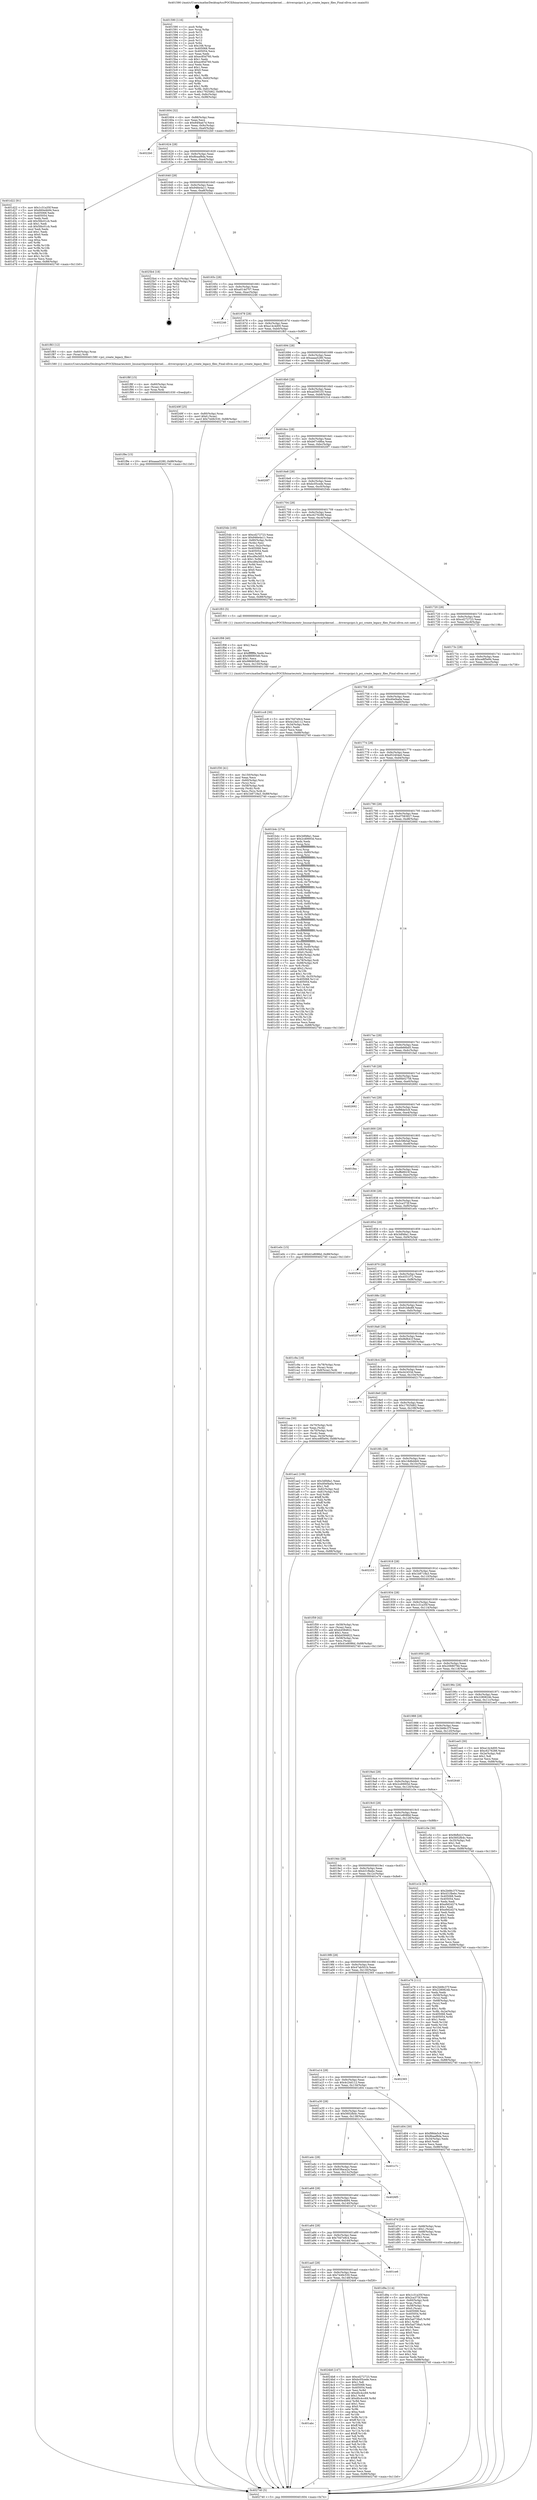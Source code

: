 digraph "0x401590" {
  label = "0x401590 (/mnt/c/Users/mathe/Desktop/tcc/POCII/binaries/extr_linuxarchpowerpckernel......driverspcipci.h_pci_create_legacy_files_Final-ollvm.out::main(0))"
  labelloc = "t"
  node[shape=record]

  Entry [label="",width=0.3,height=0.3,shape=circle,fillcolor=black,style=filled]
  "0x401604" [label="{
     0x401604 [32]\l
     | [instrs]\l
     &nbsp;&nbsp;0x401604 \<+6\>: mov -0x88(%rbp),%eax\l
     &nbsp;&nbsp;0x40160a \<+2\>: mov %eax,%ecx\l
     &nbsp;&nbsp;0x40160c \<+6\>: sub $0x84f4ab7d,%ecx\l
     &nbsp;&nbsp;0x401612 \<+6\>: mov %eax,-0x9c(%rbp)\l
     &nbsp;&nbsp;0x401618 \<+6\>: mov %ecx,-0xa0(%rbp)\l
     &nbsp;&nbsp;0x40161e \<+6\>: je 00000000004022b0 \<main+0xd20\>\l
  }"]
  "0x4022b0" [label="{
     0x4022b0\l
  }", style=dashed]
  "0x401624" [label="{
     0x401624 [28]\l
     | [instrs]\l
     &nbsp;&nbsp;0x401624 \<+5\>: jmp 0000000000401629 \<main+0x99\>\l
     &nbsp;&nbsp;0x401629 \<+6\>: mov -0x9c(%rbp),%eax\l
     &nbsp;&nbsp;0x40162f \<+5\>: sub $0x8baaf8da,%eax\l
     &nbsp;&nbsp;0x401634 \<+6\>: mov %eax,-0xa4(%rbp)\l
     &nbsp;&nbsp;0x40163a \<+6\>: je 0000000000401d22 \<main+0x792\>\l
  }"]
  Exit [label="",width=0.3,height=0.3,shape=circle,fillcolor=black,style=filled,peripheries=2]
  "0x401d22" [label="{
     0x401d22 [91]\l
     | [instrs]\l
     &nbsp;&nbsp;0x401d22 \<+5\>: mov $0x1c31a35f,%eax\l
     &nbsp;&nbsp;0x401d27 \<+5\>: mov $0x660e4b94,%ecx\l
     &nbsp;&nbsp;0x401d2c \<+7\>: mov 0x405068,%edx\l
     &nbsp;&nbsp;0x401d33 \<+7\>: mov 0x405054,%esi\l
     &nbsp;&nbsp;0x401d3a \<+2\>: mov %edx,%edi\l
     &nbsp;&nbsp;0x401d3c \<+6\>: add $0x5fdc01cb,%edi\l
     &nbsp;&nbsp;0x401d42 \<+3\>: sub $0x1,%edi\l
     &nbsp;&nbsp;0x401d45 \<+6\>: sub $0x5fdc01cb,%edi\l
     &nbsp;&nbsp;0x401d4b \<+3\>: imul %edi,%edx\l
     &nbsp;&nbsp;0x401d4e \<+3\>: and $0x1,%edx\l
     &nbsp;&nbsp;0x401d51 \<+3\>: cmp $0x0,%edx\l
     &nbsp;&nbsp;0x401d54 \<+4\>: sete %r8b\l
     &nbsp;&nbsp;0x401d58 \<+3\>: cmp $0xa,%esi\l
     &nbsp;&nbsp;0x401d5b \<+4\>: setl %r9b\l
     &nbsp;&nbsp;0x401d5f \<+3\>: mov %r8b,%r10b\l
     &nbsp;&nbsp;0x401d62 \<+3\>: and %r9b,%r10b\l
     &nbsp;&nbsp;0x401d65 \<+3\>: xor %r9b,%r8b\l
     &nbsp;&nbsp;0x401d68 \<+3\>: or %r8b,%r10b\l
     &nbsp;&nbsp;0x401d6b \<+4\>: test $0x1,%r10b\l
     &nbsp;&nbsp;0x401d6f \<+3\>: cmovne %ecx,%eax\l
     &nbsp;&nbsp;0x401d72 \<+6\>: mov %eax,-0x88(%rbp)\l
     &nbsp;&nbsp;0x401d78 \<+5\>: jmp 0000000000402740 \<main+0x11b0\>\l
  }"]
  "0x401640" [label="{
     0x401640 [28]\l
     | [instrs]\l
     &nbsp;&nbsp;0x401640 \<+5\>: jmp 0000000000401645 \<main+0xb5\>\l
     &nbsp;&nbsp;0x401645 \<+6\>: mov -0x9c(%rbp),%eax\l
     &nbsp;&nbsp;0x40164b \<+5\>: sub $0x946e4a11,%eax\l
     &nbsp;&nbsp;0x401650 \<+6\>: mov %eax,-0xa8(%rbp)\l
     &nbsp;&nbsp;0x401656 \<+6\>: je 00000000004025b4 \<main+0x1024\>\l
  }"]
  "0x401abc" [label="{
     0x401abc\l
  }", style=dashed]
  "0x4025b4" [label="{
     0x4025b4 [18]\l
     | [instrs]\l
     &nbsp;&nbsp;0x4025b4 \<+3\>: mov -0x2c(%rbp),%eax\l
     &nbsp;&nbsp;0x4025b7 \<+4\>: lea -0x28(%rbp),%rsp\l
     &nbsp;&nbsp;0x4025bb \<+1\>: pop %rbx\l
     &nbsp;&nbsp;0x4025bc \<+2\>: pop %r12\l
     &nbsp;&nbsp;0x4025be \<+2\>: pop %r13\l
     &nbsp;&nbsp;0x4025c0 \<+2\>: pop %r14\l
     &nbsp;&nbsp;0x4025c2 \<+2\>: pop %r15\l
     &nbsp;&nbsp;0x4025c4 \<+1\>: pop %rbp\l
     &nbsp;&nbsp;0x4025c5 \<+1\>: ret\l
  }"]
  "0x40165c" [label="{
     0x40165c [28]\l
     | [instrs]\l
     &nbsp;&nbsp;0x40165c \<+5\>: jmp 0000000000401661 \<main+0xd1\>\l
     &nbsp;&nbsp;0x401661 \<+6\>: mov -0x9c(%rbp),%eax\l
     &nbsp;&nbsp;0x401667 \<+5\>: sub $0xa014d707,%eax\l
     &nbsp;&nbsp;0x40166c \<+6\>: mov %eax,-0xac(%rbp)\l
     &nbsp;&nbsp;0x401672 \<+6\>: je 0000000000402246 \<main+0xcb6\>\l
  }"]
  "0x4024b8" [label="{
     0x4024b8 [147]\l
     | [instrs]\l
     &nbsp;&nbsp;0x4024b8 \<+5\>: mov $0xcd272723,%eax\l
     &nbsp;&nbsp;0x4024bd \<+5\>: mov $0xbc05cede,%ecx\l
     &nbsp;&nbsp;0x4024c2 \<+2\>: mov $0x1,%dl\l
     &nbsp;&nbsp;0x4024c4 \<+7\>: mov 0x405068,%esi\l
     &nbsp;&nbsp;0x4024cb \<+7\>: mov 0x405054,%edi\l
     &nbsp;&nbsp;0x4024d2 \<+3\>: mov %esi,%r8d\l
     &nbsp;&nbsp;0x4024d5 \<+7\>: sub $0xd0c4cc69,%r8d\l
     &nbsp;&nbsp;0x4024dc \<+4\>: sub $0x1,%r8d\l
     &nbsp;&nbsp;0x4024e0 \<+7\>: add $0xd0c4cc69,%r8d\l
     &nbsp;&nbsp;0x4024e7 \<+4\>: imul %r8d,%esi\l
     &nbsp;&nbsp;0x4024eb \<+3\>: and $0x1,%esi\l
     &nbsp;&nbsp;0x4024ee \<+3\>: cmp $0x0,%esi\l
     &nbsp;&nbsp;0x4024f1 \<+4\>: sete %r9b\l
     &nbsp;&nbsp;0x4024f5 \<+3\>: cmp $0xa,%edi\l
     &nbsp;&nbsp;0x4024f8 \<+4\>: setl %r10b\l
     &nbsp;&nbsp;0x4024fc \<+3\>: mov %r9b,%r11b\l
     &nbsp;&nbsp;0x4024ff \<+4\>: xor $0xff,%r11b\l
     &nbsp;&nbsp;0x402503 \<+3\>: mov %r10b,%bl\l
     &nbsp;&nbsp;0x402506 \<+3\>: xor $0xff,%bl\l
     &nbsp;&nbsp;0x402509 \<+3\>: xor $0x1,%dl\l
     &nbsp;&nbsp;0x40250c \<+3\>: mov %r11b,%r14b\l
     &nbsp;&nbsp;0x40250f \<+4\>: and $0xff,%r14b\l
     &nbsp;&nbsp;0x402513 \<+3\>: and %dl,%r9b\l
     &nbsp;&nbsp;0x402516 \<+3\>: mov %bl,%r15b\l
     &nbsp;&nbsp;0x402519 \<+4\>: and $0xff,%r15b\l
     &nbsp;&nbsp;0x40251d \<+3\>: and %dl,%r10b\l
     &nbsp;&nbsp;0x402520 \<+3\>: or %r9b,%r14b\l
     &nbsp;&nbsp;0x402523 \<+3\>: or %r10b,%r15b\l
     &nbsp;&nbsp;0x402526 \<+3\>: xor %r15b,%r14b\l
     &nbsp;&nbsp;0x402529 \<+3\>: or %bl,%r11b\l
     &nbsp;&nbsp;0x40252c \<+4\>: xor $0xff,%r11b\l
     &nbsp;&nbsp;0x402530 \<+3\>: or $0x1,%dl\l
     &nbsp;&nbsp;0x402533 \<+3\>: and %dl,%r11b\l
     &nbsp;&nbsp;0x402536 \<+3\>: or %r11b,%r14b\l
     &nbsp;&nbsp;0x402539 \<+4\>: test $0x1,%r14b\l
     &nbsp;&nbsp;0x40253d \<+3\>: cmovne %ecx,%eax\l
     &nbsp;&nbsp;0x402540 \<+6\>: mov %eax,-0x88(%rbp)\l
     &nbsp;&nbsp;0x402546 \<+5\>: jmp 0000000000402740 \<main+0x11b0\>\l
  }"]
  "0x402246" [label="{
     0x402246\l
  }", style=dashed]
  "0x401678" [label="{
     0x401678 [28]\l
     | [instrs]\l
     &nbsp;&nbsp;0x401678 \<+5\>: jmp 000000000040167d \<main+0xed\>\l
     &nbsp;&nbsp;0x40167d \<+6\>: mov -0x9c(%rbp),%eax\l
     &nbsp;&nbsp;0x401683 \<+5\>: sub $0xa14c4d00,%eax\l
     &nbsp;&nbsp;0x401688 \<+6\>: mov %eax,-0xb0(%rbp)\l
     &nbsp;&nbsp;0x40168e \<+6\>: je 0000000000401f83 \<main+0x9f3\>\l
  }"]
  "0x401aa0" [label="{
     0x401aa0 [28]\l
     | [instrs]\l
     &nbsp;&nbsp;0x401aa0 \<+5\>: jmp 0000000000401aa5 \<main+0x515\>\l
     &nbsp;&nbsp;0x401aa5 \<+6\>: mov -0x9c(%rbp),%eax\l
     &nbsp;&nbsp;0x401aab \<+5\>: sub $0x7449c530,%eax\l
     &nbsp;&nbsp;0x401ab0 \<+6\>: mov %eax,-0x148(%rbp)\l
     &nbsp;&nbsp;0x401ab6 \<+6\>: je 00000000004024b8 \<main+0xf28\>\l
  }"]
  "0x401f83" [label="{
     0x401f83 [12]\l
     | [instrs]\l
     &nbsp;&nbsp;0x401f83 \<+4\>: mov -0x60(%rbp),%rax\l
     &nbsp;&nbsp;0x401f87 \<+3\>: mov (%rax),%rdi\l
     &nbsp;&nbsp;0x401f8a \<+5\>: call 0000000000401580 \<pci_create_legacy_files\>\l
     | [calls]\l
     &nbsp;&nbsp;0x401580 \{1\} (/mnt/c/Users/mathe/Desktop/tcc/POCII/binaries/extr_linuxarchpowerpckernel......driverspcipci.h_pci_create_legacy_files_Final-ollvm.out::pci_create_legacy_files)\l
  }"]
  "0x401694" [label="{
     0x401694 [28]\l
     | [instrs]\l
     &nbsp;&nbsp;0x401694 \<+5\>: jmp 0000000000401699 \<main+0x109\>\l
     &nbsp;&nbsp;0x401699 \<+6\>: mov -0x9c(%rbp),%eax\l
     &nbsp;&nbsp;0x40169f \<+5\>: sub $0xaaaa5280,%eax\l
     &nbsp;&nbsp;0x4016a4 \<+6\>: mov %eax,-0xb4(%rbp)\l
     &nbsp;&nbsp;0x4016aa \<+6\>: je 000000000040249f \<main+0xf0f\>\l
  }"]
  "0x401ce6" [label="{
     0x401ce6\l
  }", style=dashed]
  "0x40249f" [label="{
     0x40249f [25]\l
     | [instrs]\l
     &nbsp;&nbsp;0x40249f \<+4\>: mov -0x80(%rbp),%rax\l
     &nbsp;&nbsp;0x4024a3 \<+6\>: movl $0x0,(%rax)\l
     &nbsp;&nbsp;0x4024a9 \<+10\>: movl $0x7449c530,-0x88(%rbp)\l
     &nbsp;&nbsp;0x4024b3 \<+5\>: jmp 0000000000402740 \<main+0x11b0\>\l
  }"]
  "0x4016b0" [label="{
     0x4016b0 [28]\l
     | [instrs]\l
     &nbsp;&nbsp;0x4016b0 \<+5\>: jmp 00000000004016b5 \<main+0x125\>\l
     &nbsp;&nbsp;0x4016b5 \<+6\>: mov -0x9c(%rbp),%eax\l
     &nbsp;&nbsp;0x4016bb \<+5\>: sub $0xad3951f3,%eax\l
     &nbsp;&nbsp;0x4016c0 \<+6\>: mov %eax,-0xb8(%rbp)\l
     &nbsp;&nbsp;0x4016c6 \<+6\>: je 000000000040231d \<main+0xd8d\>\l
  }"]
  "0x401f9e" [label="{
     0x401f9e [15]\l
     | [instrs]\l
     &nbsp;&nbsp;0x401f9e \<+10\>: movl $0xaaaa5280,-0x88(%rbp)\l
     &nbsp;&nbsp;0x401fa8 \<+5\>: jmp 0000000000402740 \<main+0x11b0\>\l
  }"]
  "0x40231d" [label="{
     0x40231d\l
  }", style=dashed]
  "0x4016cc" [label="{
     0x4016cc [28]\l
     | [instrs]\l
     &nbsp;&nbsp;0x4016cc \<+5\>: jmp 00000000004016d1 \<main+0x141\>\l
     &nbsp;&nbsp;0x4016d1 \<+6\>: mov -0x9c(%rbp),%eax\l
     &nbsp;&nbsp;0x4016d7 \<+5\>: sub $0xb67c48ba,%eax\l
     &nbsp;&nbsp;0x4016dc \<+6\>: mov %eax,-0xbc(%rbp)\l
     &nbsp;&nbsp;0x4016e2 \<+6\>: je 00000000004020f7 \<main+0xb67\>\l
  }"]
  "0x401f8f" [label="{
     0x401f8f [15]\l
     | [instrs]\l
     &nbsp;&nbsp;0x401f8f \<+4\>: mov -0x60(%rbp),%rax\l
     &nbsp;&nbsp;0x401f93 \<+3\>: mov (%rax),%rax\l
     &nbsp;&nbsp;0x401f96 \<+3\>: mov %rax,%rdi\l
     &nbsp;&nbsp;0x401f99 \<+5\>: call 0000000000401030 \<free@plt\>\l
     | [calls]\l
     &nbsp;&nbsp;0x401030 \{1\} (unknown)\l
  }"]
  "0x4020f7" [label="{
     0x4020f7\l
  }", style=dashed]
  "0x4016e8" [label="{
     0x4016e8 [28]\l
     | [instrs]\l
     &nbsp;&nbsp;0x4016e8 \<+5\>: jmp 00000000004016ed \<main+0x15d\>\l
     &nbsp;&nbsp;0x4016ed \<+6\>: mov -0x9c(%rbp),%eax\l
     &nbsp;&nbsp;0x4016f3 \<+5\>: sub $0xbc05cede,%eax\l
     &nbsp;&nbsp;0x4016f8 \<+6\>: mov %eax,-0xc0(%rbp)\l
     &nbsp;&nbsp;0x4016fe \<+6\>: je 000000000040254b \<main+0xfbb\>\l
  }"]
  "0x401f30" [label="{
     0x401f30 [41]\l
     | [instrs]\l
     &nbsp;&nbsp;0x401f30 \<+6\>: mov -0x150(%rbp),%ecx\l
     &nbsp;&nbsp;0x401f36 \<+3\>: imul %eax,%ecx\l
     &nbsp;&nbsp;0x401f39 \<+4\>: mov -0x60(%rbp),%rsi\l
     &nbsp;&nbsp;0x401f3d \<+3\>: mov (%rsi),%rsi\l
     &nbsp;&nbsp;0x401f40 \<+4\>: mov -0x58(%rbp),%rdi\l
     &nbsp;&nbsp;0x401f44 \<+3\>: movslq (%rdi),%rdi\l
     &nbsp;&nbsp;0x401f47 \<+3\>: mov %ecx,(%rsi,%rdi,4)\l
     &nbsp;&nbsp;0x401f4a \<+10\>: movl $0x1b8718a3,-0x88(%rbp)\l
     &nbsp;&nbsp;0x401f54 \<+5\>: jmp 0000000000402740 \<main+0x11b0\>\l
  }"]
  "0x40254b" [label="{
     0x40254b [105]\l
     | [instrs]\l
     &nbsp;&nbsp;0x40254b \<+5\>: mov $0xcd272723,%eax\l
     &nbsp;&nbsp;0x402550 \<+5\>: mov $0x946e4a11,%ecx\l
     &nbsp;&nbsp;0x402555 \<+4\>: mov -0x80(%rbp),%rdx\l
     &nbsp;&nbsp;0x402559 \<+2\>: mov (%rdx),%esi\l
     &nbsp;&nbsp;0x40255b \<+3\>: mov %esi,-0x2c(%rbp)\l
     &nbsp;&nbsp;0x40255e \<+7\>: mov 0x405068,%esi\l
     &nbsp;&nbsp;0x402565 \<+7\>: mov 0x405054,%edi\l
     &nbsp;&nbsp;0x40256c \<+3\>: mov %esi,%r8d\l
     &nbsp;&nbsp;0x40256f \<+7\>: add $0xcd9a3d55,%r8d\l
     &nbsp;&nbsp;0x402576 \<+4\>: sub $0x1,%r8d\l
     &nbsp;&nbsp;0x40257a \<+7\>: sub $0xcd9a3d55,%r8d\l
     &nbsp;&nbsp;0x402581 \<+4\>: imul %r8d,%esi\l
     &nbsp;&nbsp;0x402585 \<+3\>: and $0x1,%esi\l
     &nbsp;&nbsp;0x402588 \<+3\>: cmp $0x0,%esi\l
     &nbsp;&nbsp;0x40258b \<+4\>: sete %r9b\l
     &nbsp;&nbsp;0x40258f \<+3\>: cmp $0xa,%edi\l
     &nbsp;&nbsp;0x402592 \<+4\>: setl %r10b\l
     &nbsp;&nbsp;0x402596 \<+3\>: mov %r9b,%r11b\l
     &nbsp;&nbsp;0x402599 \<+3\>: and %r10b,%r11b\l
     &nbsp;&nbsp;0x40259c \<+3\>: xor %r10b,%r9b\l
     &nbsp;&nbsp;0x40259f \<+3\>: or %r9b,%r11b\l
     &nbsp;&nbsp;0x4025a2 \<+4\>: test $0x1,%r11b\l
     &nbsp;&nbsp;0x4025a6 \<+3\>: cmovne %ecx,%eax\l
     &nbsp;&nbsp;0x4025a9 \<+6\>: mov %eax,-0x88(%rbp)\l
     &nbsp;&nbsp;0x4025af \<+5\>: jmp 0000000000402740 \<main+0x11b0\>\l
  }"]
  "0x401704" [label="{
     0x401704 [28]\l
     | [instrs]\l
     &nbsp;&nbsp;0x401704 \<+5\>: jmp 0000000000401709 \<main+0x179\>\l
     &nbsp;&nbsp;0x401709 \<+6\>: mov -0x9c(%rbp),%eax\l
     &nbsp;&nbsp;0x40170f \<+5\>: sub $0xc6276288,%eax\l
     &nbsp;&nbsp;0x401714 \<+6\>: mov %eax,-0xc4(%rbp)\l
     &nbsp;&nbsp;0x40171a \<+6\>: je 0000000000401f03 \<main+0x973\>\l
  }"]
  "0x401f08" [label="{
     0x401f08 [40]\l
     | [instrs]\l
     &nbsp;&nbsp;0x401f08 \<+5\>: mov $0x2,%ecx\l
     &nbsp;&nbsp;0x401f0d \<+1\>: cltd\l
     &nbsp;&nbsp;0x401f0e \<+2\>: idiv %ecx\l
     &nbsp;&nbsp;0x401f10 \<+6\>: imul $0xfffffffe,%edx,%ecx\l
     &nbsp;&nbsp;0x401f16 \<+6\>: sub $0x986905d0,%ecx\l
     &nbsp;&nbsp;0x401f1c \<+3\>: add $0x1,%ecx\l
     &nbsp;&nbsp;0x401f1f \<+6\>: add $0x986905d0,%ecx\l
     &nbsp;&nbsp;0x401f25 \<+6\>: mov %ecx,-0x150(%rbp)\l
     &nbsp;&nbsp;0x401f2b \<+5\>: call 0000000000401160 \<next_i\>\l
     | [calls]\l
     &nbsp;&nbsp;0x401160 \{1\} (/mnt/c/Users/mathe/Desktop/tcc/POCII/binaries/extr_linuxarchpowerpckernel......driverspcipci.h_pci_create_legacy_files_Final-ollvm.out::next_i)\l
  }"]
  "0x401f03" [label="{
     0x401f03 [5]\l
     | [instrs]\l
     &nbsp;&nbsp;0x401f03 \<+5\>: call 0000000000401160 \<next_i\>\l
     | [calls]\l
     &nbsp;&nbsp;0x401160 \{1\} (/mnt/c/Users/mathe/Desktop/tcc/POCII/binaries/extr_linuxarchpowerpckernel......driverspcipci.h_pci_create_legacy_files_Final-ollvm.out::next_i)\l
  }"]
  "0x401720" [label="{
     0x401720 [28]\l
     | [instrs]\l
     &nbsp;&nbsp;0x401720 \<+5\>: jmp 0000000000401725 \<main+0x195\>\l
     &nbsp;&nbsp;0x401725 \<+6\>: mov -0x9c(%rbp),%eax\l
     &nbsp;&nbsp;0x40172b \<+5\>: sub $0xcd272723,%eax\l
     &nbsp;&nbsp;0x401730 \<+6\>: mov %eax,-0xc8(%rbp)\l
     &nbsp;&nbsp;0x401736 \<+6\>: je 000000000040272b \<main+0x119b\>\l
  }"]
  "0x401d9a" [label="{
     0x401d9a [114]\l
     | [instrs]\l
     &nbsp;&nbsp;0x401d9a \<+5\>: mov $0x1c31a35f,%ecx\l
     &nbsp;&nbsp;0x401d9f \<+5\>: mov $0x2ca373f,%edx\l
     &nbsp;&nbsp;0x401da4 \<+4\>: mov -0x60(%rbp),%rdi\l
     &nbsp;&nbsp;0x401da8 \<+3\>: mov %rax,(%rdi)\l
     &nbsp;&nbsp;0x401dab \<+4\>: mov -0x58(%rbp),%rax\l
     &nbsp;&nbsp;0x401daf \<+6\>: movl $0x0,(%rax)\l
     &nbsp;&nbsp;0x401db5 \<+7\>: mov 0x405068,%esi\l
     &nbsp;&nbsp;0x401dbc \<+8\>: mov 0x405054,%r8d\l
     &nbsp;&nbsp;0x401dc4 \<+3\>: mov %esi,%r9d\l
     &nbsp;&nbsp;0x401dc7 \<+7\>: add $0x5ad738a5,%r9d\l
     &nbsp;&nbsp;0x401dce \<+4\>: sub $0x1,%r9d\l
     &nbsp;&nbsp;0x401dd2 \<+7\>: sub $0x5ad738a5,%r9d\l
     &nbsp;&nbsp;0x401dd9 \<+4\>: imul %r9d,%esi\l
     &nbsp;&nbsp;0x401ddd \<+3\>: and $0x1,%esi\l
     &nbsp;&nbsp;0x401de0 \<+3\>: cmp $0x0,%esi\l
     &nbsp;&nbsp;0x401de3 \<+4\>: sete %r10b\l
     &nbsp;&nbsp;0x401de7 \<+4\>: cmp $0xa,%r8d\l
     &nbsp;&nbsp;0x401deb \<+4\>: setl %r11b\l
     &nbsp;&nbsp;0x401def \<+3\>: mov %r10b,%bl\l
     &nbsp;&nbsp;0x401df2 \<+3\>: and %r11b,%bl\l
     &nbsp;&nbsp;0x401df5 \<+3\>: xor %r11b,%r10b\l
     &nbsp;&nbsp;0x401df8 \<+3\>: or %r10b,%bl\l
     &nbsp;&nbsp;0x401dfb \<+3\>: test $0x1,%bl\l
     &nbsp;&nbsp;0x401dfe \<+3\>: cmovne %edx,%ecx\l
     &nbsp;&nbsp;0x401e01 \<+6\>: mov %ecx,-0x88(%rbp)\l
     &nbsp;&nbsp;0x401e07 \<+5\>: jmp 0000000000402740 \<main+0x11b0\>\l
  }"]
  "0x40272b" [label="{
     0x40272b\l
  }", style=dashed]
  "0x40173c" [label="{
     0x40173c [28]\l
     | [instrs]\l
     &nbsp;&nbsp;0x40173c \<+5\>: jmp 0000000000401741 \<main+0x1b1\>\l
     &nbsp;&nbsp;0x401741 \<+6\>: mov -0x9c(%rbp),%eax\l
     &nbsp;&nbsp;0x401747 \<+5\>: sub $0xce8f5e94,%eax\l
     &nbsp;&nbsp;0x40174c \<+6\>: mov %eax,-0xcc(%rbp)\l
     &nbsp;&nbsp;0x401752 \<+6\>: je 0000000000401cc8 \<main+0x738\>\l
  }"]
  "0x401a84" [label="{
     0x401a84 [28]\l
     | [instrs]\l
     &nbsp;&nbsp;0x401a84 \<+5\>: jmp 0000000000401a89 \<main+0x4f9\>\l
     &nbsp;&nbsp;0x401a89 \<+6\>: mov -0x9c(%rbp),%eax\l
     &nbsp;&nbsp;0x401a8f \<+5\>: sub $0x70d7e9c4,%eax\l
     &nbsp;&nbsp;0x401a94 \<+6\>: mov %eax,-0x144(%rbp)\l
     &nbsp;&nbsp;0x401a9a \<+6\>: je 0000000000401ce6 \<main+0x756\>\l
  }"]
  "0x401cc8" [label="{
     0x401cc8 [30]\l
     | [instrs]\l
     &nbsp;&nbsp;0x401cc8 \<+5\>: mov $0x70d7e9c4,%eax\l
     &nbsp;&nbsp;0x401ccd \<+5\>: mov $0x4c24d112,%ecx\l
     &nbsp;&nbsp;0x401cd2 \<+3\>: mov -0x34(%rbp),%edx\l
     &nbsp;&nbsp;0x401cd5 \<+3\>: cmp $0x1,%edx\l
     &nbsp;&nbsp;0x401cd8 \<+3\>: cmovl %ecx,%eax\l
     &nbsp;&nbsp;0x401cdb \<+6\>: mov %eax,-0x88(%rbp)\l
     &nbsp;&nbsp;0x401ce1 \<+5\>: jmp 0000000000402740 \<main+0x11b0\>\l
  }"]
  "0x401758" [label="{
     0x401758 [28]\l
     | [instrs]\l
     &nbsp;&nbsp;0x401758 \<+5\>: jmp 000000000040175d \<main+0x1cd\>\l
     &nbsp;&nbsp;0x40175d \<+6\>: mov -0x9c(%rbp),%eax\l
     &nbsp;&nbsp;0x401763 \<+5\>: sub $0xd0ef4a0a,%eax\l
     &nbsp;&nbsp;0x401768 \<+6\>: mov %eax,-0xd0(%rbp)\l
     &nbsp;&nbsp;0x40176e \<+6\>: je 0000000000401b4c \<main+0x5bc\>\l
  }"]
  "0x401d7d" [label="{
     0x401d7d [29]\l
     | [instrs]\l
     &nbsp;&nbsp;0x401d7d \<+4\>: mov -0x68(%rbp),%rax\l
     &nbsp;&nbsp;0x401d81 \<+6\>: movl $0x1,(%rax)\l
     &nbsp;&nbsp;0x401d87 \<+4\>: mov -0x68(%rbp),%rax\l
     &nbsp;&nbsp;0x401d8b \<+3\>: movslq (%rax),%rax\l
     &nbsp;&nbsp;0x401d8e \<+4\>: shl $0x2,%rax\l
     &nbsp;&nbsp;0x401d92 \<+3\>: mov %rax,%rdi\l
     &nbsp;&nbsp;0x401d95 \<+5\>: call 0000000000401050 \<malloc@plt\>\l
     | [calls]\l
     &nbsp;&nbsp;0x401050 \{1\} (unknown)\l
  }"]
  "0x401b4c" [label="{
     0x401b4c [274]\l
     | [instrs]\l
     &nbsp;&nbsp;0x401b4c \<+5\>: mov $0x3df48a1,%eax\l
     &nbsp;&nbsp;0x401b51 \<+5\>: mov $0x2cd0693d,%ecx\l
     &nbsp;&nbsp;0x401b56 \<+2\>: xor %edx,%edx\l
     &nbsp;&nbsp;0x401b58 \<+3\>: mov %rsp,%rsi\l
     &nbsp;&nbsp;0x401b5b \<+4\>: add $0xfffffffffffffff0,%rsi\l
     &nbsp;&nbsp;0x401b5f \<+3\>: mov %rsi,%rsp\l
     &nbsp;&nbsp;0x401b62 \<+4\>: mov %rsi,-0x80(%rbp)\l
     &nbsp;&nbsp;0x401b66 \<+3\>: mov %rsp,%rsi\l
     &nbsp;&nbsp;0x401b69 \<+4\>: add $0xfffffffffffffff0,%rsi\l
     &nbsp;&nbsp;0x401b6d \<+3\>: mov %rsi,%rsp\l
     &nbsp;&nbsp;0x401b70 \<+3\>: mov %rsp,%rdi\l
     &nbsp;&nbsp;0x401b73 \<+4\>: add $0xfffffffffffffff0,%rdi\l
     &nbsp;&nbsp;0x401b77 \<+3\>: mov %rdi,%rsp\l
     &nbsp;&nbsp;0x401b7a \<+4\>: mov %rdi,-0x78(%rbp)\l
     &nbsp;&nbsp;0x401b7e \<+3\>: mov %rsp,%rdi\l
     &nbsp;&nbsp;0x401b81 \<+4\>: add $0xfffffffffffffff0,%rdi\l
     &nbsp;&nbsp;0x401b85 \<+3\>: mov %rdi,%rsp\l
     &nbsp;&nbsp;0x401b88 \<+4\>: mov %rdi,-0x70(%rbp)\l
     &nbsp;&nbsp;0x401b8c \<+3\>: mov %rsp,%rdi\l
     &nbsp;&nbsp;0x401b8f \<+4\>: add $0xfffffffffffffff0,%rdi\l
     &nbsp;&nbsp;0x401b93 \<+3\>: mov %rdi,%rsp\l
     &nbsp;&nbsp;0x401b96 \<+4\>: mov %rdi,-0x68(%rbp)\l
     &nbsp;&nbsp;0x401b9a \<+3\>: mov %rsp,%rdi\l
     &nbsp;&nbsp;0x401b9d \<+4\>: add $0xfffffffffffffff0,%rdi\l
     &nbsp;&nbsp;0x401ba1 \<+3\>: mov %rdi,%rsp\l
     &nbsp;&nbsp;0x401ba4 \<+4\>: mov %rdi,-0x60(%rbp)\l
     &nbsp;&nbsp;0x401ba8 \<+3\>: mov %rsp,%rdi\l
     &nbsp;&nbsp;0x401bab \<+4\>: add $0xfffffffffffffff0,%rdi\l
     &nbsp;&nbsp;0x401baf \<+3\>: mov %rdi,%rsp\l
     &nbsp;&nbsp;0x401bb2 \<+4\>: mov %rdi,-0x58(%rbp)\l
     &nbsp;&nbsp;0x401bb6 \<+3\>: mov %rsp,%rdi\l
     &nbsp;&nbsp;0x401bb9 \<+4\>: add $0xfffffffffffffff0,%rdi\l
     &nbsp;&nbsp;0x401bbd \<+3\>: mov %rdi,%rsp\l
     &nbsp;&nbsp;0x401bc0 \<+4\>: mov %rdi,-0x50(%rbp)\l
     &nbsp;&nbsp;0x401bc4 \<+3\>: mov %rsp,%rdi\l
     &nbsp;&nbsp;0x401bc7 \<+4\>: add $0xfffffffffffffff0,%rdi\l
     &nbsp;&nbsp;0x401bcb \<+3\>: mov %rdi,%rsp\l
     &nbsp;&nbsp;0x401bce \<+4\>: mov %rdi,-0x48(%rbp)\l
     &nbsp;&nbsp;0x401bd2 \<+3\>: mov %rsp,%rdi\l
     &nbsp;&nbsp;0x401bd5 \<+4\>: add $0xfffffffffffffff0,%rdi\l
     &nbsp;&nbsp;0x401bd9 \<+3\>: mov %rdi,%rsp\l
     &nbsp;&nbsp;0x401bdc \<+4\>: mov %rdi,-0x40(%rbp)\l
     &nbsp;&nbsp;0x401be0 \<+4\>: mov -0x80(%rbp),%rdi\l
     &nbsp;&nbsp;0x401be4 \<+6\>: movl $0x0,(%rdi)\l
     &nbsp;&nbsp;0x401bea \<+7\>: mov -0x8c(%rbp),%r8d\l
     &nbsp;&nbsp;0x401bf1 \<+3\>: mov %r8d,(%rsi)\l
     &nbsp;&nbsp;0x401bf4 \<+4\>: mov -0x78(%rbp),%rdi\l
     &nbsp;&nbsp;0x401bf8 \<+7\>: mov -0x98(%rbp),%r9\l
     &nbsp;&nbsp;0x401bff \<+3\>: mov %r9,(%rdi)\l
     &nbsp;&nbsp;0x401c02 \<+3\>: cmpl $0x2,(%rsi)\l
     &nbsp;&nbsp;0x401c05 \<+4\>: setne %r10b\l
     &nbsp;&nbsp;0x401c09 \<+4\>: and $0x1,%r10b\l
     &nbsp;&nbsp;0x401c0d \<+4\>: mov %r10b,-0x35(%rbp)\l
     &nbsp;&nbsp;0x401c11 \<+8\>: mov 0x405068,%r11d\l
     &nbsp;&nbsp;0x401c19 \<+7\>: mov 0x405054,%ebx\l
     &nbsp;&nbsp;0x401c20 \<+3\>: sub $0x1,%edx\l
     &nbsp;&nbsp;0x401c23 \<+3\>: mov %r11d,%r14d\l
     &nbsp;&nbsp;0x401c26 \<+3\>: add %edx,%r14d\l
     &nbsp;&nbsp;0x401c29 \<+4\>: imul %r14d,%r11d\l
     &nbsp;&nbsp;0x401c2d \<+4\>: and $0x1,%r11d\l
     &nbsp;&nbsp;0x401c31 \<+4\>: cmp $0x0,%r11d\l
     &nbsp;&nbsp;0x401c35 \<+4\>: sete %r10b\l
     &nbsp;&nbsp;0x401c39 \<+3\>: cmp $0xa,%ebx\l
     &nbsp;&nbsp;0x401c3c \<+4\>: setl %r15b\l
     &nbsp;&nbsp;0x401c40 \<+3\>: mov %r10b,%r12b\l
     &nbsp;&nbsp;0x401c43 \<+3\>: and %r15b,%r12b\l
     &nbsp;&nbsp;0x401c46 \<+3\>: xor %r15b,%r10b\l
     &nbsp;&nbsp;0x401c49 \<+3\>: or %r10b,%r12b\l
     &nbsp;&nbsp;0x401c4c \<+4\>: test $0x1,%r12b\l
     &nbsp;&nbsp;0x401c50 \<+3\>: cmovne %ecx,%eax\l
     &nbsp;&nbsp;0x401c53 \<+6\>: mov %eax,-0x88(%rbp)\l
     &nbsp;&nbsp;0x401c59 \<+5\>: jmp 0000000000402740 \<main+0x11b0\>\l
  }"]
  "0x401774" [label="{
     0x401774 [28]\l
     | [instrs]\l
     &nbsp;&nbsp;0x401774 \<+5\>: jmp 0000000000401779 \<main+0x1e9\>\l
     &nbsp;&nbsp;0x401779 \<+6\>: mov -0x9c(%rbp),%eax\l
     &nbsp;&nbsp;0x40177f \<+5\>: sub $0xd52404e0,%eax\l
     &nbsp;&nbsp;0x401784 \<+6\>: mov %eax,-0xd4(%rbp)\l
     &nbsp;&nbsp;0x40178a \<+6\>: je 00000000004023f8 \<main+0xe68\>\l
  }"]
  "0x401a68" [label="{
     0x401a68 [28]\l
     | [instrs]\l
     &nbsp;&nbsp;0x401a68 \<+5\>: jmp 0000000000401a6d \<main+0x4dd\>\l
     &nbsp;&nbsp;0x401a6d \<+6\>: mov -0x9c(%rbp),%eax\l
     &nbsp;&nbsp;0x401a73 \<+5\>: sub $0x660e4b94,%eax\l
     &nbsp;&nbsp;0x401a78 \<+6\>: mov %eax,-0x140(%rbp)\l
     &nbsp;&nbsp;0x401a7e \<+6\>: je 0000000000401d7d \<main+0x7ed\>\l
  }"]
  "0x4023f8" [label="{
     0x4023f8\l
  }", style=dashed]
  "0x401790" [label="{
     0x401790 [28]\l
     | [instrs]\l
     &nbsp;&nbsp;0x401790 \<+5\>: jmp 0000000000401795 \<main+0x205\>\l
     &nbsp;&nbsp;0x401795 \<+6\>: mov -0x9c(%rbp),%eax\l
     &nbsp;&nbsp;0x40179b \<+5\>: sub $0xd7583927,%eax\l
     &nbsp;&nbsp;0x4017a0 \<+6\>: mov %eax,-0xd8(%rbp)\l
     &nbsp;&nbsp;0x4017a6 \<+6\>: je 000000000040266d \<main+0x10dd\>\l
  }"]
  "0x4026f5" [label="{
     0x4026f5\l
  }", style=dashed]
  "0x40266d" [label="{
     0x40266d\l
  }", style=dashed]
  "0x4017ac" [label="{
     0x4017ac [28]\l
     | [instrs]\l
     &nbsp;&nbsp;0x4017ac \<+5\>: jmp 00000000004017b1 \<main+0x221\>\l
     &nbsp;&nbsp;0x4017b1 \<+6\>: mov -0x9c(%rbp),%eax\l
     &nbsp;&nbsp;0x4017b7 \<+5\>: sub $0xefe66bd5,%eax\l
     &nbsp;&nbsp;0x4017bc \<+6\>: mov %eax,-0xdc(%rbp)\l
     &nbsp;&nbsp;0x4017c2 \<+6\>: je 0000000000401fad \<main+0xa1d\>\l
  }"]
  "0x401a4c" [label="{
     0x401a4c [28]\l
     | [instrs]\l
     &nbsp;&nbsp;0x401a4c \<+5\>: jmp 0000000000401a51 \<main+0x4c1\>\l
     &nbsp;&nbsp;0x401a51 \<+6\>: mov -0x9c(%rbp),%eax\l
     &nbsp;&nbsp;0x401a57 \<+5\>: sub $0x638aca2a,%eax\l
     &nbsp;&nbsp;0x401a5c \<+6\>: mov %eax,-0x13c(%rbp)\l
     &nbsp;&nbsp;0x401a62 \<+6\>: je 00000000004026f5 \<main+0x1165\>\l
  }"]
  "0x401fad" [label="{
     0x401fad\l
  }", style=dashed]
  "0x4017c8" [label="{
     0x4017c8 [28]\l
     | [instrs]\l
     &nbsp;&nbsp;0x4017c8 \<+5\>: jmp 00000000004017cd \<main+0x23d\>\l
     &nbsp;&nbsp;0x4017cd \<+6\>: mov -0x9c(%rbp),%eax\l
     &nbsp;&nbsp;0x4017d3 \<+5\>: sub $0xf0b02758,%eax\l
     &nbsp;&nbsp;0x4017d8 \<+6\>: mov %eax,-0xe0(%rbp)\l
     &nbsp;&nbsp;0x4017de \<+6\>: je 0000000000402692 \<main+0x1102\>\l
  }"]
  "0x401c7c" [label="{
     0x401c7c\l
  }", style=dashed]
  "0x402692" [label="{
     0x402692\l
  }", style=dashed]
  "0x4017e4" [label="{
     0x4017e4 [28]\l
     | [instrs]\l
     &nbsp;&nbsp;0x4017e4 \<+5\>: jmp 00000000004017e9 \<main+0x259\>\l
     &nbsp;&nbsp;0x4017e9 \<+6\>: mov -0x9c(%rbp),%eax\l
     &nbsp;&nbsp;0x4017ef \<+5\>: sub $0xf98de5c8,%eax\l
     &nbsp;&nbsp;0x4017f4 \<+6\>: mov %eax,-0xe4(%rbp)\l
     &nbsp;&nbsp;0x4017fa \<+6\>: je 0000000000402356 \<main+0xdc6\>\l
  }"]
  "0x401a30" [label="{
     0x401a30 [28]\l
     | [instrs]\l
     &nbsp;&nbsp;0x401a30 \<+5\>: jmp 0000000000401a35 \<main+0x4a5\>\l
     &nbsp;&nbsp;0x401a35 \<+6\>: mov -0x9c(%rbp),%eax\l
     &nbsp;&nbsp;0x401a3b \<+5\>: sub $0x5602fb4c,%eax\l
     &nbsp;&nbsp;0x401a40 \<+6\>: mov %eax,-0x138(%rbp)\l
     &nbsp;&nbsp;0x401a46 \<+6\>: je 0000000000401c7c \<main+0x6ec\>\l
  }"]
  "0x402356" [label="{
     0x402356\l
  }", style=dashed]
  "0x401800" [label="{
     0x401800 [28]\l
     | [instrs]\l
     &nbsp;&nbsp;0x401800 \<+5\>: jmp 0000000000401805 \<main+0x275\>\l
     &nbsp;&nbsp;0x401805 \<+6\>: mov -0x9c(%rbp),%eax\l
     &nbsp;&nbsp;0x40180b \<+5\>: sub $0xfc58b5af,%eax\l
     &nbsp;&nbsp;0x401810 \<+6\>: mov %eax,-0xe8(%rbp)\l
     &nbsp;&nbsp;0x401816 \<+6\>: je 0000000000401fea \<main+0xa5a\>\l
  }"]
  "0x401d04" [label="{
     0x401d04 [30]\l
     | [instrs]\l
     &nbsp;&nbsp;0x401d04 \<+5\>: mov $0xf98de5c8,%eax\l
     &nbsp;&nbsp;0x401d09 \<+5\>: mov $0x8baaf8da,%ecx\l
     &nbsp;&nbsp;0x401d0e \<+3\>: mov -0x34(%rbp),%edx\l
     &nbsp;&nbsp;0x401d11 \<+3\>: cmp $0x0,%edx\l
     &nbsp;&nbsp;0x401d14 \<+3\>: cmove %ecx,%eax\l
     &nbsp;&nbsp;0x401d17 \<+6\>: mov %eax,-0x88(%rbp)\l
     &nbsp;&nbsp;0x401d1d \<+5\>: jmp 0000000000402740 \<main+0x11b0\>\l
  }"]
  "0x401fea" [label="{
     0x401fea\l
  }", style=dashed]
  "0x40181c" [label="{
     0x40181c [28]\l
     | [instrs]\l
     &nbsp;&nbsp;0x40181c \<+5\>: jmp 0000000000401821 \<main+0x291\>\l
     &nbsp;&nbsp;0x401821 \<+6\>: mov -0x9c(%rbp),%eax\l
     &nbsp;&nbsp;0x401827 \<+5\>: sub $0xffb8923f,%eax\l
     &nbsp;&nbsp;0x40182c \<+6\>: mov %eax,-0xec(%rbp)\l
     &nbsp;&nbsp;0x401832 \<+6\>: je 000000000040232c \<main+0xd9c\>\l
  }"]
  "0x401a14" [label="{
     0x401a14 [28]\l
     | [instrs]\l
     &nbsp;&nbsp;0x401a14 \<+5\>: jmp 0000000000401a19 \<main+0x489\>\l
     &nbsp;&nbsp;0x401a19 \<+6\>: mov -0x9c(%rbp),%eax\l
     &nbsp;&nbsp;0x401a1f \<+5\>: sub $0x4c24d112,%eax\l
     &nbsp;&nbsp;0x401a24 \<+6\>: mov %eax,-0x134(%rbp)\l
     &nbsp;&nbsp;0x401a2a \<+6\>: je 0000000000401d04 \<main+0x774\>\l
  }"]
  "0x40232c" [label="{
     0x40232c\l
  }", style=dashed]
  "0x401838" [label="{
     0x401838 [28]\l
     | [instrs]\l
     &nbsp;&nbsp;0x401838 \<+5\>: jmp 000000000040183d \<main+0x2ad\>\l
     &nbsp;&nbsp;0x40183d \<+6\>: mov -0x9c(%rbp),%eax\l
     &nbsp;&nbsp;0x401843 \<+5\>: sub $0x2ca373f,%eax\l
     &nbsp;&nbsp;0x401848 \<+6\>: mov %eax,-0xf0(%rbp)\l
     &nbsp;&nbsp;0x40184e \<+6\>: je 0000000000401e0c \<main+0x87c\>\l
  }"]
  "0x402365" [label="{
     0x402365\l
  }", style=dashed]
  "0x401e0c" [label="{
     0x401e0c [15]\l
     | [instrs]\l
     &nbsp;&nbsp;0x401e0c \<+10\>: movl $0x41e8086d,-0x88(%rbp)\l
     &nbsp;&nbsp;0x401e16 \<+5\>: jmp 0000000000402740 \<main+0x11b0\>\l
  }"]
  "0x401854" [label="{
     0x401854 [28]\l
     | [instrs]\l
     &nbsp;&nbsp;0x401854 \<+5\>: jmp 0000000000401859 \<main+0x2c9\>\l
     &nbsp;&nbsp;0x401859 \<+6\>: mov -0x9c(%rbp),%eax\l
     &nbsp;&nbsp;0x40185f \<+5\>: sub $0x3df48a1,%eax\l
     &nbsp;&nbsp;0x401864 \<+6\>: mov %eax,-0xf4(%rbp)\l
     &nbsp;&nbsp;0x40186a \<+6\>: je 00000000004025c6 \<main+0x1036\>\l
  }"]
  "0x4019f8" [label="{
     0x4019f8 [28]\l
     | [instrs]\l
     &nbsp;&nbsp;0x4019f8 \<+5\>: jmp 00000000004019fd \<main+0x46d\>\l
     &nbsp;&nbsp;0x4019fd \<+6\>: mov -0x9c(%rbp),%eax\l
     &nbsp;&nbsp;0x401a03 \<+5\>: sub $0x47ab501b,%eax\l
     &nbsp;&nbsp;0x401a08 \<+6\>: mov %eax,-0x130(%rbp)\l
     &nbsp;&nbsp;0x401a0e \<+6\>: je 0000000000402365 \<main+0xdd5\>\l
  }"]
  "0x4025c6" [label="{
     0x4025c6\l
  }", style=dashed]
  "0x401870" [label="{
     0x401870 [28]\l
     | [instrs]\l
     &nbsp;&nbsp;0x401870 \<+5\>: jmp 0000000000401875 \<main+0x2e5\>\l
     &nbsp;&nbsp;0x401875 \<+6\>: mov -0x9c(%rbp),%eax\l
     &nbsp;&nbsp;0x40187b \<+5\>: sub $0x4551f72,%eax\l
     &nbsp;&nbsp;0x401880 \<+6\>: mov %eax,-0xf8(%rbp)\l
     &nbsp;&nbsp;0x401886 \<+6\>: je 0000000000402717 \<main+0x1187\>\l
  }"]
  "0x401e76" [label="{
     0x401e76 [111]\l
     | [instrs]\l
     &nbsp;&nbsp;0x401e76 \<+5\>: mov $0x2b68c37f,%eax\l
     &nbsp;&nbsp;0x401e7b \<+5\>: mov $0x2280824b,%ecx\l
     &nbsp;&nbsp;0x401e80 \<+2\>: xor %edx,%edx\l
     &nbsp;&nbsp;0x401e82 \<+4\>: mov -0x58(%rbp),%rsi\l
     &nbsp;&nbsp;0x401e86 \<+2\>: mov (%rsi),%edi\l
     &nbsp;&nbsp;0x401e88 \<+4\>: mov -0x68(%rbp),%rsi\l
     &nbsp;&nbsp;0x401e8c \<+2\>: cmp (%rsi),%edi\l
     &nbsp;&nbsp;0x401e8e \<+4\>: setl %r8b\l
     &nbsp;&nbsp;0x401e92 \<+4\>: and $0x1,%r8b\l
     &nbsp;&nbsp;0x401e96 \<+4\>: mov %r8b,-0x2e(%rbp)\l
     &nbsp;&nbsp;0x401e9a \<+7\>: mov 0x405068,%edi\l
     &nbsp;&nbsp;0x401ea1 \<+8\>: mov 0x405054,%r9d\l
     &nbsp;&nbsp;0x401ea9 \<+3\>: sub $0x1,%edx\l
     &nbsp;&nbsp;0x401eac \<+3\>: mov %edi,%r10d\l
     &nbsp;&nbsp;0x401eaf \<+3\>: add %edx,%r10d\l
     &nbsp;&nbsp;0x401eb2 \<+4\>: imul %r10d,%edi\l
     &nbsp;&nbsp;0x401eb6 \<+3\>: and $0x1,%edi\l
     &nbsp;&nbsp;0x401eb9 \<+3\>: cmp $0x0,%edi\l
     &nbsp;&nbsp;0x401ebc \<+4\>: sete %r8b\l
     &nbsp;&nbsp;0x401ec0 \<+4\>: cmp $0xa,%r9d\l
     &nbsp;&nbsp;0x401ec4 \<+4\>: setl %r11b\l
     &nbsp;&nbsp;0x401ec8 \<+3\>: mov %r8b,%bl\l
     &nbsp;&nbsp;0x401ecb \<+3\>: and %r11b,%bl\l
     &nbsp;&nbsp;0x401ece \<+3\>: xor %r11b,%r8b\l
     &nbsp;&nbsp;0x401ed1 \<+3\>: or %r8b,%bl\l
     &nbsp;&nbsp;0x401ed4 \<+3\>: test $0x1,%bl\l
     &nbsp;&nbsp;0x401ed7 \<+3\>: cmovne %ecx,%eax\l
     &nbsp;&nbsp;0x401eda \<+6\>: mov %eax,-0x88(%rbp)\l
     &nbsp;&nbsp;0x401ee0 \<+5\>: jmp 0000000000402740 \<main+0x11b0\>\l
  }"]
  "0x402717" [label="{
     0x402717\l
  }", style=dashed]
  "0x40188c" [label="{
     0x40188c [28]\l
     | [instrs]\l
     &nbsp;&nbsp;0x40188c \<+5\>: jmp 0000000000401891 \<main+0x301\>\l
     &nbsp;&nbsp;0x401891 \<+6\>: mov -0x9c(%rbp),%eax\l
     &nbsp;&nbsp;0x401897 \<+5\>: sub $0x91b8e89,%eax\l
     &nbsp;&nbsp;0x40189c \<+6\>: mov %eax,-0xfc(%rbp)\l
     &nbsp;&nbsp;0x4018a2 \<+6\>: je 000000000040207d \<main+0xaed\>\l
  }"]
  "0x4019dc" [label="{
     0x4019dc [28]\l
     | [instrs]\l
     &nbsp;&nbsp;0x4019dc \<+5\>: jmp 00000000004019e1 \<main+0x451\>\l
     &nbsp;&nbsp;0x4019e1 \<+6\>: mov -0x9c(%rbp),%eax\l
     &nbsp;&nbsp;0x4019e7 \<+5\>: sub $0x431fbebc,%eax\l
     &nbsp;&nbsp;0x4019ec \<+6\>: mov %eax,-0x12c(%rbp)\l
     &nbsp;&nbsp;0x4019f2 \<+6\>: je 0000000000401e76 \<main+0x8e6\>\l
  }"]
  "0x40207d" [label="{
     0x40207d\l
  }", style=dashed]
  "0x4018a8" [label="{
     0x4018a8 [28]\l
     | [instrs]\l
     &nbsp;&nbsp;0x4018a8 \<+5\>: jmp 00000000004018ad \<main+0x31d\>\l
     &nbsp;&nbsp;0x4018ad \<+6\>: mov -0x9c(%rbp),%eax\l
     &nbsp;&nbsp;0x4018b3 \<+5\>: sub $0x9bfb41f,%eax\l
     &nbsp;&nbsp;0x4018b8 \<+6\>: mov %eax,-0x100(%rbp)\l
     &nbsp;&nbsp;0x4018be \<+6\>: je 0000000000401c9a \<main+0x70a\>\l
  }"]
  "0x401e1b" [label="{
     0x401e1b [91]\l
     | [instrs]\l
     &nbsp;&nbsp;0x401e1b \<+5\>: mov $0x2b68c37f,%eax\l
     &nbsp;&nbsp;0x401e20 \<+5\>: mov $0x431fbebc,%ecx\l
     &nbsp;&nbsp;0x401e25 \<+7\>: mov 0x405068,%edx\l
     &nbsp;&nbsp;0x401e2c \<+7\>: mov 0x405054,%esi\l
     &nbsp;&nbsp;0x401e33 \<+2\>: mov %edx,%edi\l
     &nbsp;&nbsp;0x401e35 \<+6\>: sub $0xe9d2d274,%edi\l
     &nbsp;&nbsp;0x401e3b \<+3\>: sub $0x1,%edi\l
     &nbsp;&nbsp;0x401e3e \<+6\>: add $0xe9d2d274,%edi\l
     &nbsp;&nbsp;0x401e44 \<+3\>: imul %edi,%edx\l
     &nbsp;&nbsp;0x401e47 \<+3\>: and $0x1,%edx\l
     &nbsp;&nbsp;0x401e4a \<+3\>: cmp $0x0,%edx\l
     &nbsp;&nbsp;0x401e4d \<+4\>: sete %r8b\l
     &nbsp;&nbsp;0x401e51 \<+3\>: cmp $0xa,%esi\l
     &nbsp;&nbsp;0x401e54 \<+4\>: setl %r9b\l
     &nbsp;&nbsp;0x401e58 \<+3\>: mov %r8b,%r10b\l
     &nbsp;&nbsp;0x401e5b \<+3\>: and %r9b,%r10b\l
     &nbsp;&nbsp;0x401e5e \<+3\>: xor %r9b,%r8b\l
     &nbsp;&nbsp;0x401e61 \<+3\>: or %r8b,%r10b\l
     &nbsp;&nbsp;0x401e64 \<+4\>: test $0x1,%r10b\l
     &nbsp;&nbsp;0x401e68 \<+3\>: cmovne %ecx,%eax\l
     &nbsp;&nbsp;0x401e6b \<+6\>: mov %eax,-0x88(%rbp)\l
     &nbsp;&nbsp;0x401e71 \<+5\>: jmp 0000000000402740 \<main+0x11b0\>\l
  }"]
  "0x401c9a" [label="{
     0x401c9a [16]\l
     | [instrs]\l
     &nbsp;&nbsp;0x401c9a \<+4\>: mov -0x78(%rbp),%rax\l
     &nbsp;&nbsp;0x401c9e \<+3\>: mov (%rax),%rax\l
     &nbsp;&nbsp;0x401ca1 \<+4\>: mov 0x8(%rax),%rdi\l
     &nbsp;&nbsp;0x401ca5 \<+5\>: call 0000000000401060 \<atoi@plt\>\l
     | [calls]\l
     &nbsp;&nbsp;0x401060 \{1\} (unknown)\l
  }"]
  "0x4018c4" [label="{
     0x4018c4 [28]\l
     | [instrs]\l
     &nbsp;&nbsp;0x4018c4 \<+5\>: jmp 00000000004018c9 \<main+0x339\>\l
     &nbsp;&nbsp;0x4018c9 \<+6\>: mov -0x9c(%rbp),%eax\l
     &nbsp;&nbsp;0x4018cf \<+5\>: sub $0xcb2453d,%eax\l
     &nbsp;&nbsp;0x4018d4 \<+6\>: mov %eax,-0x104(%rbp)\l
     &nbsp;&nbsp;0x4018da \<+6\>: je 0000000000402170 \<main+0xbe0\>\l
  }"]
  "0x401caa" [label="{
     0x401caa [30]\l
     | [instrs]\l
     &nbsp;&nbsp;0x401caa \<+4\>: mov -0x70(%rbp),%rdi\l
     &nbsp;&nbsp;0x401cae \<+2\>: mov %eax,(%rdi)\l
     &nbsp;&nbsp;0x401cb0 \<+4\>: mov -0x70(%rbp),%rdi\l
     &nbsp;&nbsp;0x401cb4 \<+2\>: mov (%rdi),%eax\l
     &nbsp;&nbsp;0x401cb6 \<+3\>: mov %eax,-0x34(%rbp)\l
     &nbsp;&nbsp;0x401cb9 \<+10\>: movl $0xce8f5e94,-0x88(%rbp)\l
     &nbsp;&nbsp;0x401cc3 \<+5\>: jmp 0000000000402740 \<main+0x11b0\>\l
  }"]
  "0x402170" [label="{
     0x402170\l
  }", style=dashed]
  "0x4018e0" [label="{
     0x4018e0 [28]\l
     | [instrs]\l
     &nbsp;&nbsp;0x4018e0 \<+5\>: jmp 00000000004018e5 \<main+0x355\>\l
     &nbsp;&nbsp;0x4018e5 \<+6\>: mov -0x9c(%rbp),%eax\l
     &nbsp;&nbsp;0x4018eb \<+5\>: sub $0x17925d62,%eax\l
     &nbsp;&nbsp;0x4018f0 \<+6\>: mov %eax,-0x108(%rbp)\l
     &nbsp;&nbsp;0x4018f6 \<+6\>: je 0000000000401ae2 \<main+0x552\>\l
  }"]
  "0x4019c0" [label="{
     0x4019c0 [28]\l
     | [instrs]\l
     &nbsp;&nbsp;0x4019c0 \<+5\>: jmp 00000000004019c5 \<main+0x435\>\l
     &nbsp;&nbsp;0x4019c5 \<+6\>: mov -0x9c(%rbp),%eax\l
     &nbsp;&nbsp;0x4019cb \<+5\>: sub $0x41e8086d,%eax\l
     &nbsp;&nbsp;0x4019d0 \<+6\>: mov %eax,-0x128(%rbp)\l
     &nbsp;&nbsp;0x4019d6 \<+6\>: je 0000000000401e1b \<main+0x88b\>\l
  }"]
  "0x401ae2" [label="{
     0x401ae2 [106]\l
     | [instrs]\l
     &nbsp;&nbsp;0x401ae2 \<+5\>: mov $0x3df48a1,%eax\l
     &nbsp;&nbsp;0x401ae7 \<+5\>: mov $0xd0ef4a0a,%ecx\l
     &nbsp;&nbsp;0x401aec \<+2\>: mov $0x1,%dl\l
     &nbsp;&nbsp;0x401aee \<+7\>: mov -0x82(%rbp),%sil\l
     &nbsp;&nbsp;0x401af5 \<+7\>: mov -0x81(%rbp),%dil\l
     &nbsp;&nbsp;0x401afc \<+3\>: mov %sil,%r8b\l
     &nbsp;&nbsp;0x401aff \<+4\>: xor $0xff,%r8b\l
     &nbsp;&nbsp;0x401b03 \<+3\>: mov %dil,%r9b\l
     &nbsp;&nbsp;0x401b06 \<+4\>: xor $0xff,%r9b\l
     &nbsp;&nbsp;0x401b0a \<+3\>: xor $0x1,%dl\l
     &nbsp;&nbsp;0x401b0d \<+3\>: mov %r8b,%r10b\l
     &nbsp;&nbsp;0x401b10 \<+4\>: and $0xff,%r10b\l
     &nbsp;&nbsp;0x401b14 \<+3\>: and %dl,%sil\l
     &nbsp;&nbsp;0x401b17 \<+3\>: mov %r9b,%r11b\l
     &nbsp;&nbsp;0x401b1a \<+4\>: and $0xff,%r11b\l
     &nbsp;&nbsp;0x401b1e \<+3\>: and %dl,%dil\l
     &nbsp;&nbsp;0x401b21 \<+3\>: or %sil,%r10b\l
     &nbsp;&nbsp;0x401b24 \<+3\>: or %dil,%r11b\l
     &nbsp;&nbsp;0x401b27 \<+3\>: xor %r11b,%r10b\l
     &nbsp;&nbsp;0x401b2a \<+3\>: or %r9b,%r8b\l
     &nbsp;&nbsp;0x401b2d \<+4\>: xor $0xff,%r8b\l
     &nbsp;&nbsp;0x401b31 \<+3\>: or $0x1,%dl\l
     &nbsp;&nbsp;0x401b34 \<+3\>: and %dl,%r8b\l
     &nbsp;&nbsp;0x401b37 \<+3\>: or %r8b,%r10b\l
     &nbsp;&nbsp;0x401b3a \<+4\>: test $0x1,%r10b\l
     &nbsp;&nbsp;0x401b3e \<+3\>: cmovne %ecx,%eax\l
     &nbsp;&nbsp;0x401b41 \<+6\>: mov %eax,-0x88(%rbp)\l
     &nbsp;&nbsp;0x401b47 \<+5\>: jmp 0000000000402740 \<main+0x11b0\>\l
  }"]
  "0x4018fc" [label="{
     0x4018fc [28]\l
     | [instrs]\l
     &nbsp;&nbsp;0x4018fc \<+5\>: jmp 0000000000401901 \<main+0x371\>\l
     &nbsp;&nbsp;0x401901 \<+6\>: mov -0x9c(%rbp),%eax\l
     &nbsp;&nbsp;0x401907 \<+5\>: sub $0x18d6d4b9,%eax\l
     &nbsp;&nbsp;0x40190c \<+6\>: mov %eax,-0x10c(%rbp)\l
     &nbsp;&nbsp;0x401912 \<+6\>: je 0000000000402255 \<main+0xcc5\>\l
  }"]
  "0x402740" [label="{
     0x402740 [5]\l
     | [instrs]\l
     &nbsp;&nbsp;0x402740 \<+5\>: jmp 0000000000401604 \<main+0x74\>\l
  }"]
  "0x401590" [label="{
     0x401590 [116]\l
     | [instrs]\l
     &nbsp;&nbsp;0x401590 \<+1\>: push %rbp\l
     &nbsp;&nbsp;0x401591 \<+3\>: mov %rsp,%rbp\l
     &nbsp;&nbsp;0x401594 \<+2\>: push %r15\l
     &nbsp;&nbsp;0x401596 \<+2\>: push %r14\l
     &nbsp;&nbsp;0x401598 \<+2\>: push %r13\l
     &nbsp;&nbsp;0x40159a \<+2\>: push %r12\l
     &nbsp;&nbsp;0x40159c \<+1\>: push %rbx\l
     &nbsp;&nbsp;0x40159d \<+7\>: sub $0x168,%rsp\l
     &nbsp;&nbsp;0x4015a4 \<+7\>: mov 0x405068,%eax\l
     &nbsp;&nbsp;0x4015ab \<+7\>: mov 0x405054,%ecx\l
     &nbsp;&nbsp;0x4015b2 \<+2\>: mov %eax,%edx\l
     &nbsp;&nbsp;0x4015b4 \<+6\>: add $0xec85d760,%edx\l
     &nbsp;&nbsp;0x4015ba \<+3\>: sub $0x1,%edx\l
     &nbsp;&nbsp;0x4015bd \<+6\>: sub $0xec85d760,%edx\l
     &nbsp;&nbsp;0x4015c3 \<+3\>: imul %edx,%eax\l
     &nbsp;&nbsp;0x4015c6 \<+3\>: and $0x1,%eax\l
     &nbsp;&nbsp;0x4015c9 \<+3\>: cmp $0x0,%eax\l
     &nbsp;&nbsp;0x4015cc \<+4\>: sete %r8b\l
     &nbsp;&nbsp;0x4015d0 \<+4\>: and $0x1,%r8b\l
     &nbsp;&nbsp;0x4015d4 \<+7\>: mov %r8b,-0x82(%rbp)\l
     &nbsp;&nbsp;0x4015db \<+3\>: cmp $0xa,%ecx\l
     &nbsp;&nbsp;0x4015de \<+4\>: setl %r8b\l
     &nbsp;&nbsp;0x4015e2 \<+4\>: and $0x1,%r8b\l
     &nbsp;&nbsp;0x4015e6 \<+7\>: mov %r8b,-0x81(%rbp)\l
     &nbsp;&nbsp;0x4015ed \<+10\>: movl $0x17925d62,-0x88(%rbp)\l
     &nbsp;&nbsp;0x4015f7 \<+6\>: mov %edi,-0x8c(%rbp)\l
     &nbsp;&nbsp;0x4015fd \<+7\>: mov %rsi,-0x98(%rbp)\l
  }"]
  "0x401c5e" [label="{
     0x401c5e [30]\l
     | [instrs]\l
     &nbsp;&nbsp;0x401c5e \<+5\>: mov $0x9bfb41f,%eax\l
     &nbsp;&nbsp;0x401c63 \<+5\>: mov $0x5602fb4c,%ecx\l
     &nbsp;&nbsp;0x401c68 \<+3\>: mov -0x35(%rbp),%dl\l
     &nbsp;&nbsp;0x401c6b \<+3\>: test $0x1,%dl\l
     &nbsp;&nbsp;0x401c6e \<+3\>: cmovne %ecx,%eax\l
     &nbsp;&nbsp;0x401c71 \<+6\>: mov %eax,-0x88(%rbp)\l
     &nbsp;&nbsp;0x401c77 \<+5\>: jmp 0000000000402740 \<main+0x11b0\>\l
  }"]
  "0x4019a4" [label="{
     0x4019a4 [28]\l
     | [instrs]\l
     &nbsp;&nbsp;0x4019a4 \<+5\>: jmp 00000000004019a9 \<main+0x419\>\l
     &nbsp;&nbsp;0x4019a9 \<+6\>: mov -0x9c(%rbp),%eax\l
     &nbsp;&nbsp;0x4019af \<+5\>: sub $0x2cd0693d,%eax\l
     &nbsp;&nbsp;0x4019b4 \<+6\>: mov %eax,-0x124(%rbp)\l
     &nbsp;&nbsp;0x4019ba \<+6\>: je 0000000000401c5e \<main+0x6ce\>\l
  }"]
  "0x402255" [label="{
     0x402255\l
  }", style=dashed]
  "0x401918" [label="{
     0x401918 [28]\l
     | [instrs]\l
     &nbsp;&nbsp;0x401918 \<+5\>: jmp 000000000040191d \<main+0x38d\>\l
     &nbsp;&nbsp;0x40191d \<+6\>: mov -0x9c(%rbp),%eax\l
     &nbsp;&nbsp;0x401923 \<+5\>: sub $0x1b8718a3,%eax\l
     &nbsp;&nbsp;0x401928 \<+6\>: mov %eax,-0x110(%rbp)\l
     &nbsp;&nbsp;0x40192e \<+6\>: je 0000000000401f59 \<main+0x9c9\>\l
  }"]
  "0x402648" [label="{
     0x402648\l
  }", style=dashed]
  "0x401f59" [label="{
     0x401f59 [42]\l
     | [instrs]\l
     &nbsp;&nbsp;0x401f59 \<+4\>: mov -0x58(%rbp),%rax\l
     &nbsp;&nbsp;0x401f5d \<+2\>: mov (%rax),%ecx\l
     &nbsp;&nbsp;0x401f5f \<+6\>: add $0xb4584822,%ecx\l
     &nbsp;&nbsp;0x401f65 \<+3\>: add $0x1,%ecx\l
     &nbsp;&nbsp;0x401f68 \<+6\>: sub $0xb4584822,%ecx\l
     &nbsp;&nbsp;0x401f6e \<+4\>: mov -0x58(%rbp),%rax\l
     &nbsp;&nbsp;0x401f72 \<+2\>: mov %ecx,(%rax)\l
     &nbsp;&nbsp;0x401f74 \<+10\>: movl $0x41e8086d,-0x88(%rbp)\l
     &nbsp;&nbsp;0x401f7e \<+5\>: jmp 0000000000402740 \<main+0x11b0\>\l
  }"]
  "0x401934" [label="{
     0x401934 [28]\l
     | [instrs]\l
     &nbsp;&nbsp;0x401934 \<+5\>: jmp 0000000000401939 \<main+0x3a9\>\l
     &nbsp;&nbsp;0x401939 \<+6\>: mov -0x9c(%rbp),%eax\l
     &nbsp;&nbsp;0x40193f \<+5\>: sub $0x1c31a35f,%eax\l
     &nbsp;&nbsp;0x401944 \<+6\>: mov %eax,-0x114(%rbp)\l
     &nbsp;&nbsp;0x40194a \<+6\>: je 000000000040260b \<main+0x107b\>\l
  }"]
  "0x401988" [label="{
     0x401988 [28]\l
     | [instrs]\l
     &nbsp;&nbsp;0x401988 \<+5\>: jmp 000000000040198d \<main+0x3fd\>\l
     &nbsp;&nbsp;0x40198d \<+6\>: mov -0x9c(%rbp),%eax\l
     &nbsp;&nbsp;0x401993 \<+5\>: sub $0x2b68c37f,%eax\l
     &nbsp;&nbsp;0x401998 \<+6\>: mov %eax,-0x120(%rbp)\l
     &nbsp;&nbsp;0x40199e \<+6\>: je 0000000000402648 \<main+0x10b8\>\l
  }"]
  "0x40260b" [label="{
     0x40260b\l
  }", style=dashed]
  "0x401950" [label="{
     0x401950 [28]\l
     | [instrs]\l
     &nbsp;&nbsp;0x401950 \<+5\>: jmp 0000000000401955 \<main+0x3c5\>\l
     &nbsp;&nbsp;0x401955 \<+6\>: mov -0x9c(%rbp),%eax\l
     &nbsp;&nbsp;0x40195b \<+5\>: sub $0x2068079d,%eax\l
     &nbsp;&nbsp;0x401960 \<+6\>: mov %eax,-0x118(%rbp)\l
     &nbsp;&nbsp;0x401966 \<+6\>: je 0000000000402490 \<main+0xf00\>\l
  }"]
  "0x401ee5" [label="{
     0x401ee5 [30]\l
     | [instrs]\l
     &nbsp;&nbsp;0x401ee5 \<+5\>: mov $0xa14c4d00,%eax\l
     &nbsp;&nbsp;0x401eea \<+5\>: mov $0xc6276288,%ecx\l
     &nbsp;&nbsp;0x401eef \<+3\>: mov -0x2e(%rbp),%dl\l
     &nbsp;&nbsp;0x401ef2 \<+3\>: test $0x1,%dl\l
     &nbsp;&nbsp;0x401ef5 \<+3\>: cmovne %ecx,%eax\l
     &nbsp;&nbsp;0x401ef8 \<+6\>: mov %eax,-0x88(%rbp)\l
     &nbsp;&nbsp;0x401efe \<+5\>: jmp 0000000000402740 \<main+0x11b0\>\l
  }"]
  "0x402490" [label="{
     0x402490\l
  }", style=dashed]
  "0x40196c" [label="{
     0x40196c [28]\l
     | [instrs]\l
     &nbsp;&nbsp;0x40196c \<+5\>: jmp 0000000000401971 \<main+0x3e1\>\l
     &nbsp;&nbsp;0x401971 \<+6\>: mov -0x9c(%rbp),%eax\l
     &nbsp;&nbsp;0x401977 \<+5\>: sub $0x2280824b,%eax\l
     &nbsp;&nbsp;0x40197c \<+6\>: mov %eax,-0x11c(%rbp)\l
     &nbsp;&nbsp;0x401982 \<+6\>: je 0000000000401ee5 \<main+0x955\>\l
  }"]
  Entry -> "0x401590" [label=" 1"]
  "0x401604" -> "0x4022b0" [label=" 0"]
  "0x401604" -> "0x401624" [label=" 22"]
  "0x4025b4" -> Exit [label=" 1"]
  "0x401624" -> "0x401d22" [label=" 1"]
  "0x401624" -> "0x401640" [label=" 21"]
  "0x40254b" -> "0x402740" [label=" 1"]
  "0x401640" -> "0x4025b4" [label=" 1"]
  "0x401640" -> "0x40165c" [label=" 20"]
  "0x4024b8" -> "0x402740" [label=" 1"]
  "0x40165c" -> "0x402246" [label=" 0"]
  "0x40165c" -> "0x401678" [label=" 20"]
  "0x401aa0" -> "0x401abc" [label=" 0"]
  "0x401678" -> "0x401f83" [label=" 1"]
  "0x401678" -> "0x401694" [label=" 19"]
  "0x401aa0" -> "0x4024b8" [label=" 1"]
  "0x401694" -> "0x40249f" [label=" 1"]
  "0x401694" -> "0x4016b0" [label=" 18"]
  "0x401a84" -> "0x401aa0" [label=" 1"]
  "0x4016b0" -> "0x40231d" [label=" 0"]
  "0x4016b0" -> "0x4016cc" [label=" 18"]
  "0x401a84" -> "0x401ce6" [label=" 0"]
  "0x4016cc" -> "0x4020f7" [label=" 0"]
  "0x4016cc" -> "0x4016e8" [label=" 18"]
  "0x40249f" -> "0x402740" [label=" 1"]
  "0x4016e8" -> "0x40254b" [label=" 1"]
  "0x4016e8" -> "0x401704" [label=" 17"]
  "0x401f9e" -> "0x402740" [label=" 1"]
  "0x401704" -> "0x401f03" [label=" 1"]
  "0x401704" -> "0x401720" [label=" 16"]
  "0x401f8f" -> "0x401f9e" [label=" 1"]
  "0x401720" -> "0x40272b" [label=" 0"]
  "0x401720" -> "0x40173c" [label=" 16"]
  "0x401f83" -> "0x401f8f" [label=" 1"]
  "0x40173c" -> "0x401cc8" [label=" 1"]
  "0x40173c" -> "0x401758" [label=" 15"]
  "0x401f59" -> "0x402740" [label=" 1"]
  "0x401758" -> "0x401b4c" [label=" 1"]
  "0x401758" -> "0x401774" [label=" 14"]
  "0x401f30" -> "0x402740" [label=" 1"]
  "0x401774" -> "0x4023f8" [label=" 0"]
  "0x401774" -> "0x401790" [label=" 14"]
  "0x401f03" -> "0x401f08" [label=" 1"]
  "0x401790" -> "0x40266d" [label=" 0"]
  "0x401790" -> "0x4017ac" [label=" 14"]
  "0x401ee5" -> "0x402740" [label=" 2"]
  "0x4017ac" -> "0x401fad" [label=" 0"]
  "0x4017ac" -> "0x4017c8" [label=" 14"]
  "0x401e1b" -> "0x402740" [label=" 2"]
  "0x4017c8" -> "0x402692" [label=" 0"]
  "0x4017c8" -> "0x4017e4" [label=" 14"]
  "0x401e0c" -> "0x402740" [label=" 1"]
  "0x4017e4" -> "0x402356" [label=" 0"]
  "0x4017e4" -> "0x401800" [label=" 14"]
  "0x401d7d" -> "0x401d9a" [label=" 1"]
  "0x401800" -> "0x401fea" [label=" 0"]
  "0x401800" -> "0x40181c" [label=" 14"]
  "0x401a68" -> "0x401a84" [label=" 1"]
  "0x40181c" -> "0x40232c" [label=" 0"]
  "0x40181c" -> "0x401838" [label=" 14"]
  "0x401f08" -> "0x401f30" [label=" 1"]
  "0x401838" -> "0x401e0c" [label=" 1"]
  "0x401838" -> "0x401854" [label=" 13"]
  "0x401a4c" -> "0x401a68" [label=" 2"]
  "0x401854" -> "0x4025c6" [label=" 0"]
  "0x401854" -> "0x401870" [label=" 13"]
  "0x401e76" -> "0x402740" [label=" 2"]
  "0x401870" -> "0x402717" [label=" 0"]
  "0x401870" -> "0x40188c" [label=" 13"]
  "0x401a30" -> "0x401a4c" [label=" 2"]
  "0x40188c" -> "0x40207d" [label=" 0"]
  "0x40188c" -> "0x4018a8" [label=" 13"]
  "0x401d9a" -> "0x402740" [label=" 1"]
  "0x4018a8" -> "0x401c9a" [label=" 1"]
  "0x4018a8" -> "0x4018c4" [label=" 12"]
  "0x401d22" -> "0x402740" [label=" 1"]
  "0x4018c4" -> "0x402170" [label=" 0"]
  "0x4018c4" -> "0x4018e0" [label=" 12"]
  "0x401a14" -> "0x401a30" [label=" 2"]
  "0x4018e0" -> "0x401ae2" [label=" 1"]
  "0x4018e0" -> "0x4018fc" [label=" 11"]
  "0x401ae2" -> "0x402740" [label=" 1"]
  "0x401590" -> "0x401604" [label=" 1"]
  "0x402740" -> "0x401604" [label=" 21"]
  "0x401a14" -> "0x401d04" [label=" 1"]
  "0x401b4c" -> "0x402740" [label=" 1"]
  "0x401a68" -> "0x401d7d" [label=" 1"]
  "0x4018fc" -> "0x402255" [label=" 0"]
  "0x4018fc" -> "0x401918" [label=" 11"]
  "0x4019f8" -> "0x402365" [label=" 0"]
  "0x401918" -> "0x401f59" [label=" 1"]
  "0x401918" -> "0x401934" [label=" 10"]
  "0x401a4c" -> "0x4026f5" [label=" 0"]
  "0x401934" -> "0x40260b" [label=" 0"]
  "0x401934" -> "0x401950" [label=" 10"]
  "0x4019dc" -> "0x401e76" [label=" 2"]
  "0x401950" -> "0x402490" [label=" 0"]
  "0x401950" -> "0x40196c" [label=" 10"]
  "0x401a30" -> "0x401c7c" [label=" 0"]
  "0x40196c" -> "0x401ee5" [label=" 2"]
  "0x40196c" -> "0x401988" [label=" 8"]
  "0x4019dc" -> "0x4019f8" [label=" 3"]
  "0x401988" -> "0x402648" [label=" 0"]
  "0x401988" -> "0x4019a4" [label=" 8"]
  "0x4019f8" -> "0x401a14" [label=" 3"]
  "0x4019a4" -> "0x401c5e" [label=" 1"]
  "0x4019a4" -> "0x4019c0" [label=" 7"]
  "0x401c5e" -> "0x402740" [label=" 1"]
  "0x401c9a" -> "0x401caa" [label=" 1"]
  "0x401caa" -> "0x402740" [label=" 1"]
  "0x401cc8" -> "0x402740" [label=" 1"]
  "0x401d04" -> "0x402740" [label=" 1"]
  "0x4019c0" -> "0x401e1b" [label=" 2"]
  "0x4019c0" -> "0x4019dc" [label=" 5"]
}
